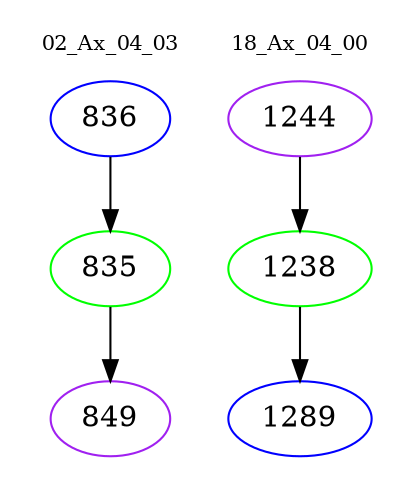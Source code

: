 digraph{
subgraph cluster_0 {
color = white
label = "02_Ax_04_03";
fontsize=10;
T0_836 [label="836", color="blue"]
T0_836 -> T0_835 [color="black"]
T0_835 [label="835", color="green"]
T0_835 -> T0_849 [color="black"]
T0_849 [label="849", color="purple"]
}
subgraph cluster_1 {
color = white
label = "18_Ax_04_00";
fontsize=10;
T1_1244 [label="1244", color="purple"]
T1_1244 -> T1_1238 [color="black"]
T1_1238 [label="1238", color="green"]
T1_1238 -> T1_1289 [color="black"]
T1_1289 [label="1289", color="blue"]
}
}
